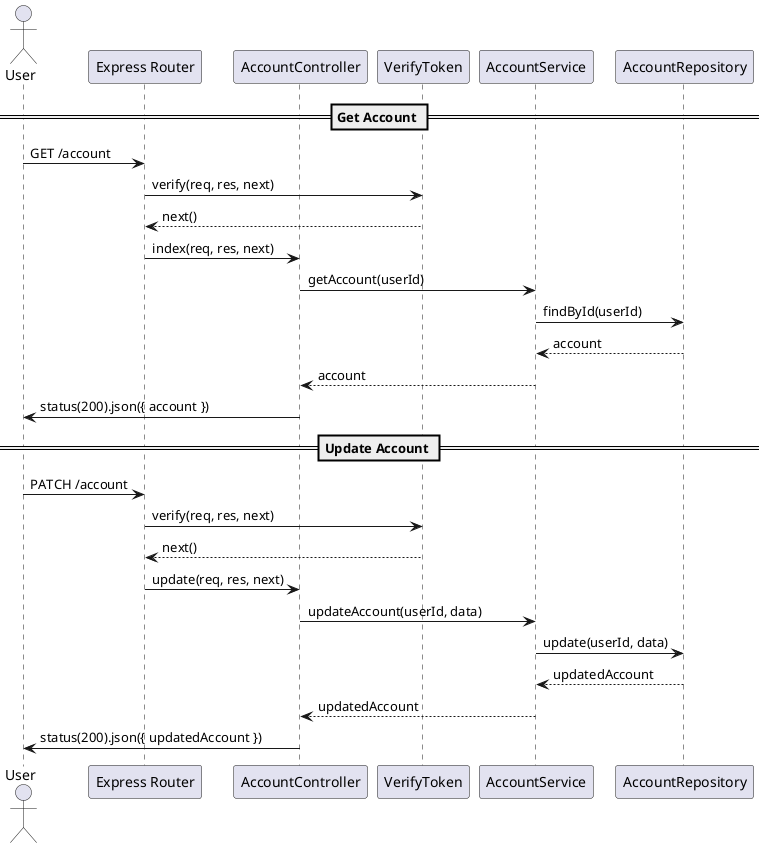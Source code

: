 @startuml
actor User
participant "Express Router" as Router
participant "AccountController" as Controller
participant "VerifyToken" as VerifyToken
participant "AccountService" as Service
participant "AccountRepository" as Repository

== Get Account ==
User -> Router: GET /account
Router -> VerifyToken: verify(req, res, next)
VerifyToken --> Router: next()
Router -> Controller: index(req, res, next)
Controller -> Service: getAccount(userId)
Service -> Repository: findById(userId)
Repository --> Service: account
Service --> Controller: account
Controller -> User: status(200).json({ account })

== Update Account ==
User -> Router: PATCH /account
Router -> VerifyToken: verify(req, res, next)
VerifyToken --> Router: next()
Router -> Controller: update(req, res, next)
Controller -> Service: updateAccount(userId, data)
Service -> Repository: update(userId, data)
Repository --> Service: updatedAccount
Service --> Controller: updatedAccount
Controller -> User: status(200).json({ updatedAccount })

@enduml